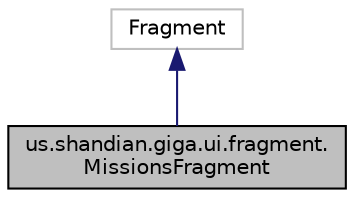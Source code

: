 digraph "us.shandian.giga.ui.fragment.MissionsFragment"
{
 // LATEX_PDF_SIZE
  edge [fontname="Helvetica",fontsize="10",labelfontname="Helvetica",labelfontsize="10"];
  node [fontname="Helvetica",fontsize="10",shape=record];
  Node0 [label="us.shandian.giga.ui.fragment.\lMissionsFragment",height=0.2,width=0.4,color="black", fillcolor="grey75", style="filled", fontcolor="black",tooltip=" "];
  Node1 -> Node0 [dir="back",color="midnightblue",fontsize="10",style="solid",fontname="Helvetica"];
  Node1 [label="Fragment",height=0.2,width=0.4,color="grey75", fillcolor="white", style="filled",tooltip=" "];
}
